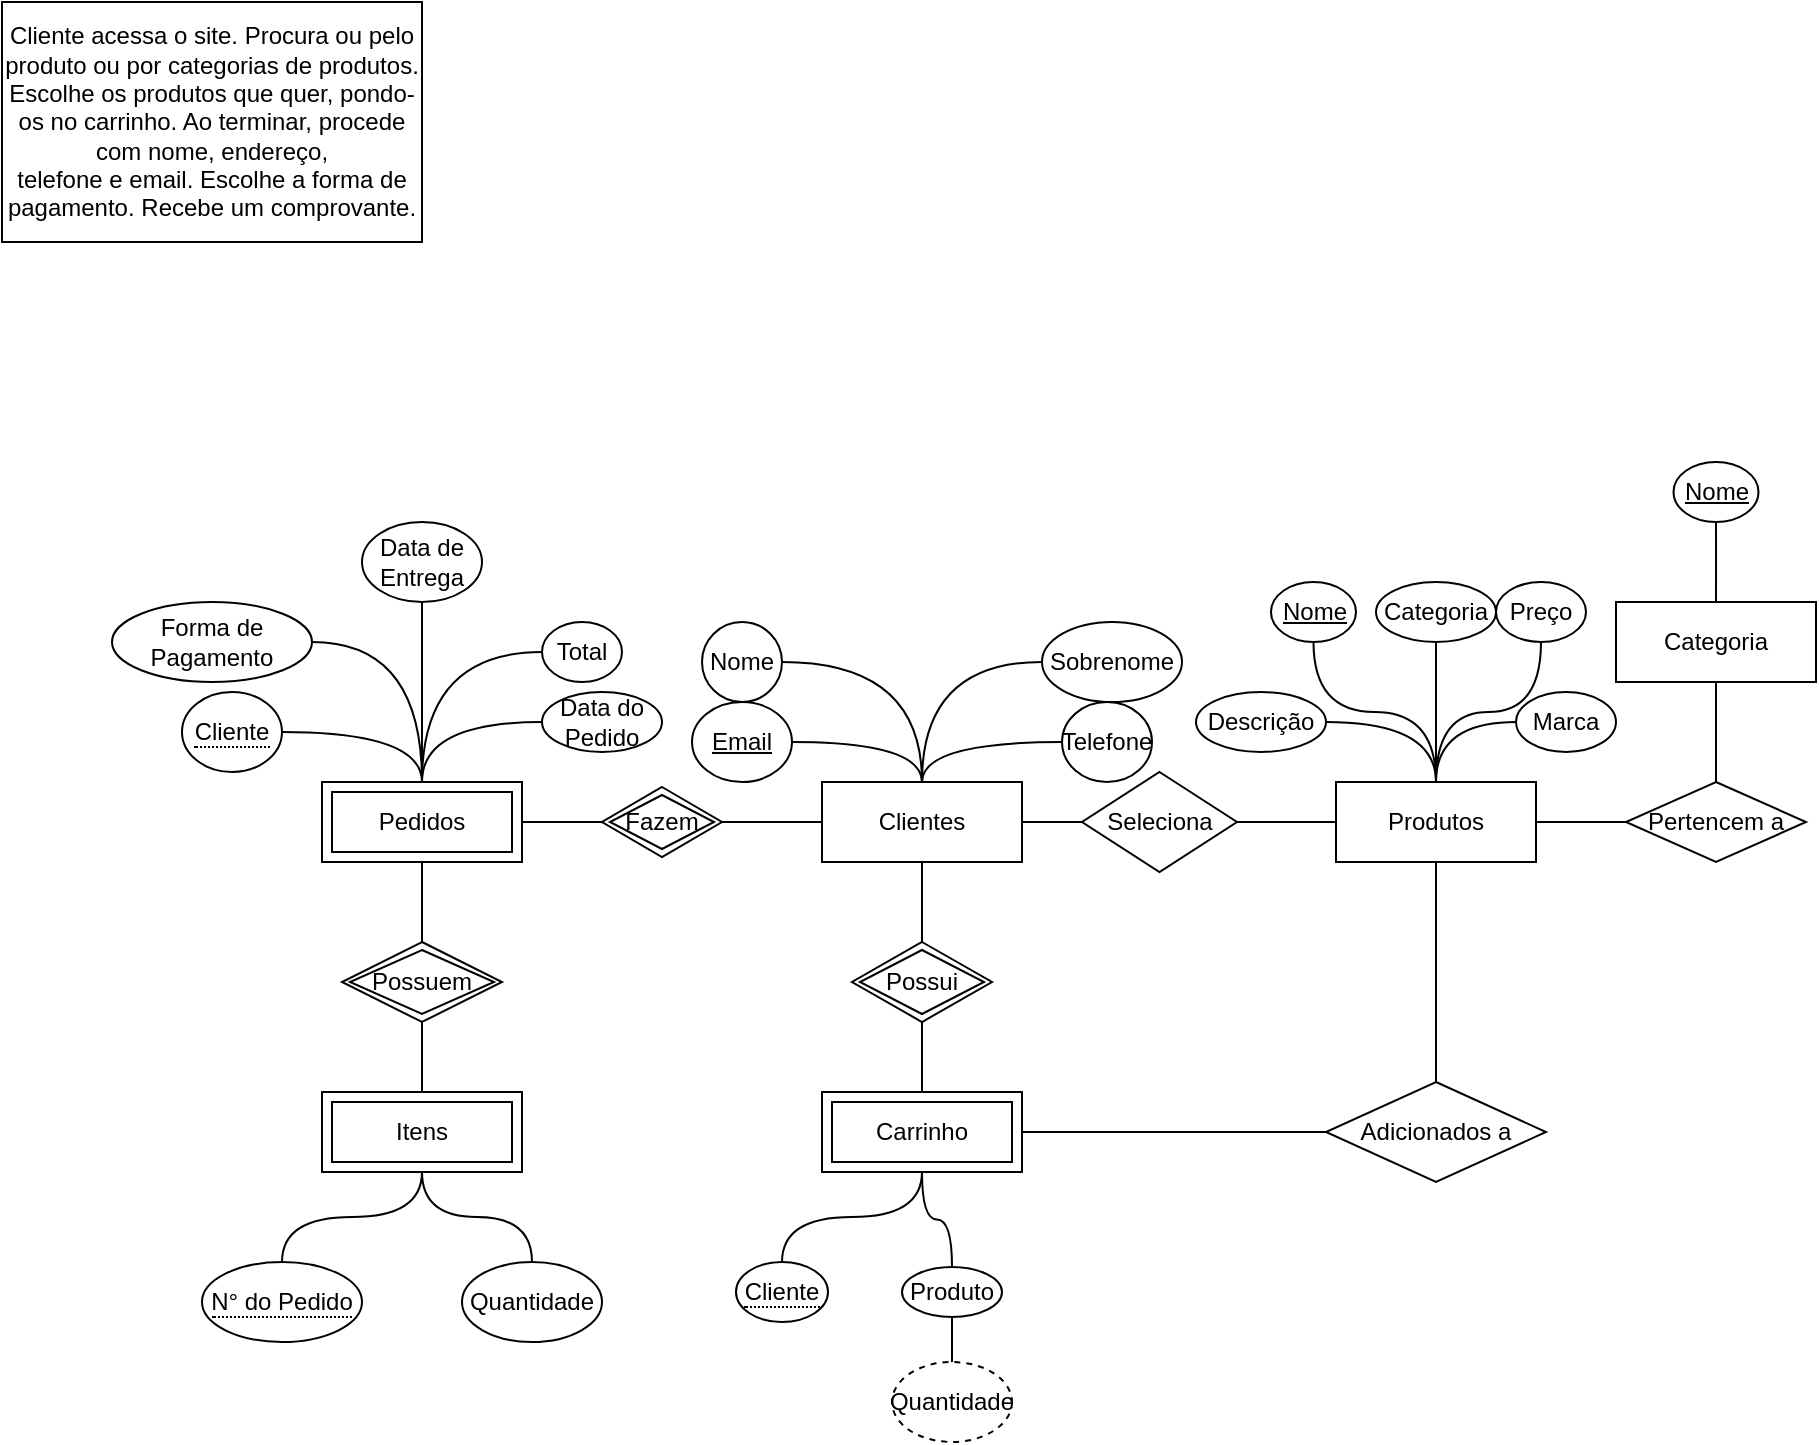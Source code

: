 <mxfile version="21.7.4" type="github" pages="2">
  <diagram name="Conceitual" id="jl7oYXIyc0JNOiI-bhLO">
    <mxGraphModel dx="2022" dy="1801" grid="1" gridSize="10" guides="1" tooltips="1" connect="1" arrows="1" fold="1" page="1" pageScale="1" pageWidth="827" pageHeight="1169" math="0" shadow="0">
      <root>
        <mxCell id="0" />
        <mxCell id="1" parent="0" />
        <mxCell id="uyqaKJJ1rg2idtQFTrgF-23" style="edgeStyle=orthogonalEdgeStyle;rounded=0;orthogonalLoop=1;jettySize=auto;html=1;entryX=0;entryY=0.5;entryDx=0;entryDy=0;curved=1;endArrow=none;endFill=0;exitX=0.5;exitY=0;exitDx=0;exitDy=0;" parent="1" source="uyqaKJJ1rg2idtQFTrgF-8" target="uyqaKJJ1rg2idtQFTrgF-15" edge="1">
          <mxGeometry relative="1" as="geometry" />
        </mxCell>
        <mxCell id="uyqaKJJ1rg2idtQFTrgF-24" style="edgeStyle=orthogonalEdgeStyle;rounded=0;orthogonalLoop=1;jettySize=auto;html=1;entryX=1;entryY=0.5;entryDx=0;entryDy=0;curved=1;endArrow=none;endFill=0;exitX=0.5;exitY=0;exitDx=0;exitDy=0;" parent="1" source="uyqaKJJ1rg2idtQFTrgF-8" target="uyqaKJJ1rg2idtQFTrgF-14" edge="1">
          <mxGeometry relative="1" as="geometry" />
        </mxCell>
        <mxCell id="uyqaKJJ1rg2idtQFTrgF-25" style="edgeStyle=orthogonalEdgeStyle;rounded=0;orthogonalLoop=1;jettySize=auto;html=1;entryX=0;entryY=0.5;entryDx=0;entryDy=0;curved=1;endArrow=none;endFill=0;exitX=0.5;exitY=0;exitDx=0;exitDy=0;" parent="1" source="uyqaKJJ1rg2idtQFTrgF-8" target="uyqaKJJ1rg2idtQFTrgF-19" edge="1">
          <mxGeometry relative="1" as="geometry" />
        </mxCell>
        <mxCell id="uyqaKJJ1rg2idtQFTrgF-28" style="edgeStyle=orthogonalEdgeStyle;rounded=0;orthogonalLoop=1;jettySize=auto;html=1;entryX=0;entryY=0.5;entryDx=0;entryDy=0;endArrow=none;endFill=0;" parent="1" source="uyqaKJJ1rg2idtQFTrgF-8" target="uyqaKJJ1rg2idtQFTrgF-27" edge="1">
          <mxGeometry relative="1" as="geometry" />
        </mxCell>
        <mxCell id="uyqaKJJ1rg2idtQFTrgF-8" value="Clientes" style="whiteSpace=wrap;html=1;align=center;" parent="1" vertex="1">
          <mxGeometry x="330" y="150" width="100" height="40" as="geometry" />
        </mxCell>
        <mxCell id="uyqaKJJ1rg2idtQFTrgF-31" value="" style="edgeStyle=orthogonalEdgeStyle;rounded=0;orthogonalLoop=1;jettySize=auto;html=1;endArrow=none;endFill=0;" parent="1" source="uyqaKJJ1rg2idtQFTrgF-10" target="uyqaKJJ1rg2idtQFTrgF-30" edge="1">
          <mxGeometry relative="1" as="geometry" />
        </mxCell>
        <mxCell id="9dvBcMSb_9KCApltbdnS-12" value="" style="edgeStyle=orthogonalEdgeStyle;rounded=0;orthogonalLoop=1;jettySize=auto;html=1;endArrow=none;endFill=0;" parent="1" source="uyqaKJJ1rg2idtQFTrgF-10" target="9dvBcMSb_9KCApltbdnS-11" edge="1">
          <mxGeometry relative="1" as="geometry" />
        </mxCell>
        <mxCell id="uyqaKJJ1rg2idtQFTrgF-10" value="Produtos" style="whiteSpace=wrap;html=1;align=center;" parent="1" vertex="1">
          <mxGeometry x="587" y="150" width="100" height="40" as="geometry" />
        </mxCell>
        <mxCell id="uyqaKJJ1rg2idtQFTrgF-14" value="Nome" style="ellipse;whiteSpace=wrap;html=1;align=center;" parent="1" vertex="1">
          <mxGeometry x="270" y="70" width="40" height="40" as="geometry" />
        </mxCell>
        <mxCell id="uyqaKJJ1rg2idtQFTrgF-15" value="Sobrenome" style="ellipse;whiteSpace=wrap;html=1;align=center;" parent="1" vertex="1">
          <mxGeometry x="440" y="70" width="70" height="40" as="geometry" />
        </mxCell>
        <mxCell id="uyqaKJJ1rg2idtQFTrgF-19" value="Telefone" style="ellipse;whiteSpace=wrap;html=1;align=center;" parent="1" vertex="1">
          <mxGeometry x="450" y="110" width="45" height="40" as="geometry" />
        </mxCell>
        <mxCell id="uyqaKJJ1rg2idtQFTrgF-29" style="edgeStyle=orthogonalEdgeStyle;rounded=0;orthogonalLoop=1;jettySize=auto;html=1;endArrow=none;endFill=0;" parent="1" source="uyqaKJJ1rg2idtQFTrgF-27" target="uyqaKJJ1rg2idtQFTrgF-10" edge="1">
          <mxGeometry relative="1" as="geometry" />
        </mxCell>
        <mxCell id="uyqaKJJ1rg2idtQFTrgF-27" value="Seleciona" style="shape=rhombus;perimeter=rhombusPerimeter;whiteSpace=wrap;html=1;align=center;" parent="1" vertex="1">
          <mxGeometry x="460" y="145" width="77.5" height="50" as="geometry" />
        </mxCell>
        <mxCell id="uyqaKJJ1rg2idtQFTrgF-32" value="" style="edgeStyle=orthogonalEdgeStyle;rounded=0;orthogonalLoop=1;jettySize=auto;html=1;endArrow=none;endFill=0;entryX=1;entryY=0.5;entryDx=0;entryDy=0;" parent="1" source="uyqaKJJ1rg2idtQFTrgF-30" target="uyqaKJJ1rg2idtQFTrgF-34" edge="1">
          <mxGeometry relative="1" as="geometry">
            <mxPoint x="430" y="325" as="targetPoint" />
          </mxGeometry>
        </mxCell>
        <mxCell id="uyqaKJJ1rg2idtQFTrgF-30" value="Adicionados a" style="shape=rhombus;perimeter=rhombusPerimeter;whiteSpace=wrap;html=1;align=center;" parent="1" vertex="1">
          <mxGeometry x="582" y="300" width="110" height="50" as="geometry" />
        </mxCell>
        <mxCell id="uyqaKJJ1rg2idtQFTrgF-35" value="" style="edgeStyle=orthogonalEdgeStyle;rounded=0;orthogonalLoop=1;jettySize=auto;html=1;endArrow=none;endFill=0;" parent="1" source="uyqaKJJ1rg2idtQFTrgF-33" target="uyqaKJJ1rg2idtQFTrgF-34" edge="1">
          <mxGeometry relative="1" as="geometry" />
        </mxCell>
        <mxCell id="uyqaKJJ1rg2idtQFTrgF-36" value="" style="edgeStyle=orthogonalEdgeStyle;rounded=0;orthogonalLoop=1;jettySize=auto;html=1;endArrow=none;endFill=0;" parent="1" source="uyqaKJJ1rg2idtQFTrgF-33" target="uyqaKJJ1rg2idtQFTrgF-8" edge="1">
          <mxGeometry relative="1" as="geometry" />
        </mxCell>
        <mxCell id="uyqaKJJ1rg2idtQFTrgF-33" value="Possui" style="shape=rhombus;double=1;perimeter=rhombusPerimeter;whiteSpace=wrap;html=1;align=center;" parent="1" vertex="1">
          <mxGeometry x="345" y="230" width="70" height="40" as="geometry" />
        </mxCell>
        <mxCell id="uyqaKJJ1rg2idtQFTrgF-34" value="Carrinho" style="shape=ext;margin=3;double=1;whiteSpace=wrap;html=1;align=center;" parent="1" vertex="1">
          <mxGeometry x="330" y="305" width="100" height="40" as="geometry" />
        </mxCell>
        <mxCell id="uyqaKJJ1rg2idtQFTrgF-37" value="Pedidos" style="shape=ext;margin=3;double=1;whiteSpace=wrap;html=1;align=center;" parent="1" vertex="1">
          <mxGeometry x="80" y="150" width="100" height="40" as="geometry" />
        </mxCell>
        <mxCell id="uyqaKJJ1rg2idtQFTrgF-38" value="&lt;div&gt;Cliente acessa o site. Procura ou pelo produto ou por categorias de produtos. Escolhe os produtos que quer, pondo-os no carrinho. Ao terminar, procede com nome, endereço,&lt;/div&gt;&lt;div&gt;telefone e email. Escolhe a forma de pagamento. Recebe um comprovante.&lt;/div&gt;" style="rounded=0;whiteSpace=wrap;html=1;" parent="1" vertex="1">
          <mxGeometry x="-80" y="-240" width="210" height="120" as="geometry" />
        </mxCell>
        <mxCell id="uyqaKJJ1rg2idtQFTrgF-40" style="edgeStyle=orthogonalEdgeStyle;rounded=0;orthogonalLoop=1;jettySize=auto;html=1;curved=1;endArrow=none;endFill=0;entryX=0.5;entryY=0;entryDx=0;entryDy=0;" parent="1" source="uyqaKJJ1rg2idtQFTrgF-39" target="uyqaKJJ1rg2idtQFTrgF-8" edge="1">
          <mxGeometry relative="1" as="geometry" />
        </mxCell>
        <mxCell id="uyqaKJJ1rg2idtQFTrgF-39" value="Email" style="ellipse;whiteSpace=wrap;html=1;align=center;fontStyle=4;" parent="1" vertex="1">
          <mxGeometry x="265" y="110" width="50" height="40" as="geometry" />
        </mxCell>
        <mxCell id="uyqaKJJ1rg2idtQFTrgF-44" value="" style="edgeStyle=orthogonalEdgeStyle;rounded=0;orthogonalLoop=1;jettySize=auto;html=1;endArrow=none;endFill=0;" parent="1" edge="1">
          <mxGeometry relative="1" as="geometry">
            <mxPoint x="760.0" y="145.0" as="sourcePoint" />
          </mxGeometry>
        </mxCell>
        <mxCell id="9dvBcMSb_9KCApltbdnS-2" value="" style="edgeStyle=orthogonalEdgeStyle;rounded=0;orthogonalLoop=1;jettySize=auto;html=1;endArrow=none;endFill=0;" parent="1" source="9dvBcMSb_9KCApltbdnS-1" target="uyqaKJJ1rg2idtQFTrgF-8" edge="1">
          <mxGeometry relative="1" as="geometry" />
        </mxCell>
        <mxCell id="9dvBcMSb_9KCApltbdnS-3" value="" style="edgeStyle=orthogonalEdgeStyle;rounded=0;orthogonalLoop=1;jettySize=auto;html=1;endArrow=none;endFill=0;" parent="1" source="9dvBcMSb_9KCApltbdnS-1" target="uyqaKJJ1rg2idtQFTrgF-37" edge="1">
          <mxGeometry relative="1" as="geometry" />
        </mxCell>
        <mxCell id="9dvBcMSb_9KCApltbdnS-1" value="Fazem" style="shape=rhombus;double=1;perimeter=rhombusPerimeter;whiteSpace=wrap;html=1;align=center;" parent="1" vertex="1">
          <mxGeometry x="220" y="152.5" width="60" height="35" as="geometry" />
        </mxCell>
        <mxCell id="9dvBcMSb_9KCApltbdnS-20" style="edgeStyle=orthogonalEdgeStyle;rounded=0;orthogonalLoop=1;jettySize=auto;html=1;entryX=0.5;entryY=0;entryDx=0;entryDy=0;curved=1;endArrow=none;endFill=0;" parent="1" source="9dvBcMSb_9KCApltbdnS-5" target="uyqaKJJ1rg2idtQFTrgF-10" edge="1">
          <mxGeometry relative="1" as="geometry" />
        </mxCell>
        <mxCell id="9dvBcMSb_9KCApltbdnS-5" value="Nome" style="ellipse;whiteSpace=wrap;html=1;align=center;fontStyle=4;" parent="1" vertex="1">
          <mxGeometry x="554.5" y="50" width="42.5" height="30" as="geometry" />
        </mxCell>
        <mxCell id="9dvBcMSb_9KCApltbdnS-17" value="" style="edgeStyle=orthogonalEdgeStyle;rounded=0;orthogonalLoop=1;jettySize=auto;html=1;curved=1;endArrow=none;endFill=0;" parent="1" source="9dvBcMSb_9KCApltbdnS-6" target="uyqaKJJ1rg2idtQFTrgF-10" edge="1">
          <mxGeometry relative="1" as="geometry" />
        </mxCell>
        <mxCell id="9dvBcMSb_9KCApltbdnS-6" value="Categoria" style="ellipse;whiteSpace=wrap;html=1;align=center;" parent="1" vertex="1">
          <mxGeometry x="607" y="50" width="60" height="30" as="geometry" />
        </mxCell>
        <mxCell id="9dvBcMSb_9KCApltbdnS-21" style="edgeStyle=orthogonalEdgeStyle;rounded=0;orthogonalLoop=1;jettySize=auto;html=1;entryX=0.5;entryY=0;entryDx=0;entryDy=0;curved=1;endArrow=none;endFill=0;" parent="1" source="9dvBcMSb_9KCApltbdnS-7" target="uyqaKJJ1rg2idtQFTrgF-10" edge="1">
          <mxGeometry relative="1" as="geometry" />
        </mxCell>
        <mxCell id="9dvBcMSb_9KCApltbdnS-7" value="Preço" style="ellipse;whiteSpace=wrap;html=1;align=center;" parent="1" vertex="1">
          <mxGeometry x="667" y="50" width="45" height="30" as="geometry" />
        </mxCell>
        <mxCell id="9dvBcMSb_9KCApltbdnS-23" style="edgeStyle=orthogonalEdgeStyle;rounded=0;orthogonalLoop=1;jettySize=auto;html=1;entryX=0.5;entryY=0;entryDx=0;entryDy=0;curved=1;endArrow=none;endFill=0;" parent="1" source="9dvBcMSb_9KCApltbdnS-8" target="uyqaKJJ1rg2idtQFTrgF-10" edge="1">
          <mxGeometry relative="1" as="geometry" />
        </mxCell>
        <mxCell id="9dvBcMSb_9KCApltbdnS-8" value="Descrição" style="ellipse;whiteSpace=wrap;html=1;align=center;" parent="1" vertex="1">
          <mxGeometry x="517" y="105" width="65" height="30" as="geometry" />
        </mxCell>
        <mxCell id="9dvBcMSb_9KCApltbdnS-22" style="edgeStyle=orthogonalEdgeStyle;rounded=0;orthogonalLoop=1;jettySize=auto;html=1;entryX=0.5;entryY=0;entryDx=0;entryDy=0;curved=1;endArrow=none;endFill=0;exitX=0;exitY=0.5;exitDx=0;exitDy=0;" parent="1" source="9dvBcMSb_9KCApltbdnS-9" target="uyqaKJJ1rg2idtQFTrgF-10" edge="1">
          <mxGeometry relative="1" as="geometry" />
        </mxCell>
        <mxCell id="9dvBcMSb_9KCApltbdnS-9" value="Marca" style="ellipse;whiteSpace=wrap;html=1;align=center;" parent="1" vertex="1">
          <mxGeometry x="677" y="105" width="50" height="30" as="geometry" />
        </mxCell>
        <mxCell id="9dvBcMSb_9KCApltbdnS-13" value="" style="edgeStyle=orthogonalEdgeStyle;rounded=0;orthogonalLoop=1;jettySize=auto;html=1;endArrow=none;endFill=0;" parent="1" source="9dvBcMSb_9KCApltbdnS-10" target="9dvBcMSb_9KCApltbdnS-11" edge="1">
          <mxGeometry relative="1" as="geometry" />
        </mxCell>
        <mxCell id="9dvBcMSb_9KCApltbdnS-10" value="Categoria" style="whiteSpace=wrap;html=1;align=center;" parent="1" vertex="1">
          <mxGeometry x="727" y="60" width="100" height="40" as="geometry" />
        </mxCell>
        <mxCell id="9dvBcMSb_9KCApltbdnS-11" value="Pertencem a" style="shape=rhombus;perimeter=rhombusPerimeter;whiteSpace=wrap;html=1;align=center;" parent="1" vertex="1">
          <mxGeometry x="732" y="150" width="90" height="40" as="geometry" />
        </mxCell>
        <mxCell id="9dvBcMSb_9KCApltbdnS-15" value="" style="edgeStyle=orthogonalEdgeStyle;rounded=0;orthogonalLoop=1;jettySize=auto;html=1;curved=1;endArrow=none;endFill=0;" parent="1" source="9dvBcMSb_9KCApltbdnS-14" target="9dvBcMSb_9KCApltbdnS-10" edge="1">
          <mxGeometry relative="1" as="geometry" />
        </mxCell>
        <mxCell id="9dvBcMSb_9KCApltbdnS-14" value="Nome" style="ellipse;whiteSpace=wrap;html=1;align=center;fontStyle=4;" parent="1" vertex="1">
          <mxGeometry x="755.75" y="-10" width="42.5" height="30" as="geometry" />
        </mxCell>
        <mxCell id="9dvBcMSb_9KCApltbdnS-28" value="" style="edgeStyle=orthogonalEdgeStyle;rounded=0;orthogonalLoop=1;jettySize=auto;html=1;endArrow=none;endFill=0;" parent="1" source="9dvBcMSb_9KCApltbdnS-24" target="9dvBcMSb_9KCApltbdnS-25" edge="1">
          <mxGeometry relative="1" as="geometry" />
        </mxCell>
        <mxCell id="9dvBcMSb_9KCApltbdnS-30" style="edgeStyle=orthogonalEdgeStyle;rounded=0;orthogonalLoop=1;jettySize=auto;html=1;entryX=0.5;entryY=1;entryDx=0;entryDy=0;endArrow=none;endFill=0;" parent="1" source="9dvBcMSb_9KCApltbdnS-24" target="uyqaKJJ1rg2idtQFTrgF-37" edge="1">
          <mxGeometry relative="1" as="geometry" />
        </mxCell>
        <mxCell id="9dvBcMSb_9KCApltbdnS-24" value="Possuem" style="shape=rhombus;double=1;perimeter=rhombusPerimeter;whiteSpace=wrap;html=1;align=center;" parent="1" vertex="1">
          <mxGeometry x="90" y="230" width="80" height="40" as="geometry" />
        </mxCell>
        <mxCell id="9dvBcMSb_9KCApltbdnS-25" value="Itens" style="shape=ext;margin=3;double=1;whiteSpace=wrap;html=1;align=center;" parent="1" vertex="1">
          <mxGeometry x="80" y="305" width="100" height="40" as="geometry" />
        </mxCell>
        <mxCell id="9dvBcMSb_9KCApltbdnS-27" value="" style="edgeStyle=orthogonalEdgeStyle;rounded=0;orthogonalLoop=1;jettySize=auto;html=1;curved=1;endArrow=none;endFill=0;" parent="1" source="9dvBcMSb_9KCApltbdnS-26" target="9dvBcMSb_9KCApltbdnS-25" edge="1">
          <mxGeometry relative="1" as="geometry" />
        </mxCell>
        <mxCell id="9dvBcMSb_9KCApltbdnS-26" value="&lt;span style=&quot;border-bottom: 1px dotted&quot;&gt;N° do Pedido&lt;/span&gt;" style="ellipse;whiteSpace=wrap;html=1;align=center;" parent="1" vertex="1">
          <mxGeometry x="20" y="390" width="80" height="40" as="geometry" />
        </mxCell>
        <mxCell id="9dvBcMSb_9KCApltbdnS-32" style="edgeStyle=orthogonalEdgeStyle;rounded=0;orthogonalLoop=1;jettySize=auto;html=1;entryX=0.5;entryY=0;entryDx=0;entryDy=0;endArrow=none;endFill=0;curved=1;" parent="1" source="9dvBcMSb_9KCApltbdnS-31" target="uyqaKJJ1rg2idtQFTrgF-37" edge="1">
          <mxGeometry relative="1" as="geometry" />
        </mxCell>
        <mxCell id="9dvBcMSb_9KCApltbdnS-31" value="&lt;span style=&quot;border-bottom: 1px dotted&quot;&gt;Cliente&lt;/span&gt;" style="ellipse;whiteSpace=wrap;html=1;align=center;" parent="1" vertex="1">
          <mxGeometry x="10" y="105" width="50" height="40" as="geometry" />
        </mxCell>
        <mxCell id="9dvBcMSb_9KCApltbdnS-35" value="" style="edgeStyle=orthogonalEdgeStyle;rounded=0;orthogonalLoop=1;jettySize=auto;html=1;endArrow=none;endFill=0;curved=1;" parent="1" source="9dvBcMSb_9KCApltbdnS-33" target="uyqaKJJ1rg2idtQFTrgF-37" edge="1">
          <mxGeometry relative="1" as="geometry" />
        </mxCell>
        <mxCell id="9dvBcMSb_9KCApltbdnS-33" value="Total" style="ellipse;whiteSpace=wrap;html=1;align=center;" parent="1" vertex="1">
          <mxGeometry x="190" y="70" width="40" height="30" as="geometry" />
        </mxCell>
        <mxCell id="9dvBcMSb_9KCApltbdnS-36" value="" style="edgeStyle=orthogonalEdgeStyle;rounded=0;orthogonalLoop=1;jettySize=auto;html=1;endArrow=none;endFill=0;curved=1;" parent="1" source="9dvBcMSb_9KCApltbdnS-34" target="uyqaKJJ1rg2idtQFTrgF-37" edge="1">
          <mxGeometry relative="1" as="geometry" />
        </mxCell>
        <mxCell id="9dvBcMSb_9KCApltbdnS-34" value="Data do Pedido" style="ellipse;whiteSpace=wrap;html=1;align=center;" parent="1" vertex="1">
          <mxGeometry x="190" y="105" width="60" height="30" as="geometry" />
        </mxCell>
        <mxCell id="9dvBcMSb_9KCApltbdnS-38" value="" style="edgeStyle=orthogonalEdgeStyle;rounded=0;orthogonalLoop=1;jettySize=auto;html=1;curved=1;endArrow=none;endFill=0;" parent="1" source="9dvBcMSb_9KCApltbdnS-37" target="9dvBcMSb_9KCApltbdnS-25" edge="1">
          <mxGeometry relative="1" as="geometry" />
        </mxCell>
        <mxCell id="9dvBcMSb_9KCApltbdnS-37" value="Quantidade" style="ellipse;whiteSpace=wrap;html=1;align=center;" parent="1" vertex="1">
          <mxGeometry x="150" y="390" width="70" height="40" as="geometry" />
        </mxCell>
        <mxCell id="9dvBcMSb_9KCApltbdnS-40" value="" style="edgeStyle=orthogonalEdgeStyle;rounded=0;orthogonalLoop=1;jettySize=auto;html=1;endArrow=none;endFill=0;curved=1;" parent="1" source="9dvBcMSb_9KCApltbdnS-39" target="uyqaKJJ1rg2idtQFTrgF-34" edge="1">
          <mxGeometry relative="1" as="geometry" />
        </mxCell>
        <mxCell id="9dvBcMSb_9KCApltbdnS-39" value="&lt;span style=&quot;border-bottom: 1px dotted&quot;&gt;Cliente&lt;/span&gt;" style="ellipse;whiteSpace=wrap;html=1;align=center;" parent="1" vertex="1">
          <mxGeometry x="287" y="390" width="46" height="30" as="geometry" />
        </mxCell>
        <mxCell id="9dvBcMSb_9KCApltbdnS-42" value="" style="edgeStyle=orthogonalEdgeStyle;rounded=0;orthogonalLoop=1;jettySize=auto;html=1;endArrow=none;endFill=0;curved=1;" parent="1" source="9dvBcMSb_9KCApltbdnS-41" target="uyqaKJJ1rg2idtQFTrgF-34" edge="1">
          <mxGeometry relative="1" as="geometry" />
        </mxCell>
        <mxCell id="9dvBcMSb_9KCApltbdnS-41" value="Produto" style="ellipse;whiteSpace=wrap;html=1;align=center;" parent="1" vertex="1">
          <mxGeometry x="370" y="392.5" width="50" height="25" as="geometry" />
        </mxCell>
        <mxCell id="9dvBcMSb_9KCApltbdnS-44" value="" style="edgeStyle=orthogonalEdgeStyle;rounded=0;orthogonalLoop=1;jettySize=auto;html=1;curved=1;endArrow=none;endFill=0;" parent="1" source="9dvBcMSb_9KCApltbdnS-43" target="9dvBcMSb_9KCApltbdnS-41" edge="1">
          <mxGeometry relative="1" as="geometry" />
        </mxCell>
        <mxCell id="9dvBcMSb_9KCApltbdnS-43" value="Quantidade" style="ellipse;whiteSpace=wrap;html=1;align=center;dashed=1;" parent="1" vertex="1">
          <mxGeometry x="365" y="440" width="60" height="40" as="geometry" />
        </mxCell>
        <mxCell id="RVy-S_8QGIq7iy-mXrBF-2" value="" style="edgeStyle=orthogonalEdgeStyle;rounded=0;orthogonalLoop=1;jettySize=auto;html=1;entryX=0.5;entryY=0;entryDx=0;entryDy=0;endArrow=none;endFill=0;curved=1;" edge="1" parent="1" source="RVy-S_8QGIq7iy-mXrBF-1" target="uyqaKJJ1rg2idtQFTrgF-37">
          <mxGeometry relative="1" as="geometry">
            <mxPoint x="100" y="100" as="targetPoint" />
          </mxGeometry>
        </mxCell>
        <mxCell id="RVy-S_8QGIq7iy-mXrBF-1" value="Forma de Pagamento" style="ellipse;whiteSpace=wrap;html=1;align=center;" vertex="1" parent="1">
          <mxGeometry x="-25" y="60" width="100" height="40" as="geometry" />
        </mxCell>
        <mxCell id="RVy-S_8QGIq7iy-mXrBF-4" value="" style="edgeStyle=orthogonalEdgeStyle;rounded=0;orthogonalLoop=1;jettySize=auto;html=1;curved=1;endArrow=none;endFill=0;" edge="1" parent="1" source="RVy-S_8QGIq7iy-mXrBF-3" target="uyqaKJJ1rg2idtQFTrgF-37">
          <mxGeometry relative="1" as="geometry" />
        </mxCell>
        <mxCell id="RVy-S_8QGIq7iy-mXrBF-3" value="Data de Entrega" style="ellipse;whiteSpace=wrap;html=1;align=center;" vertex="1" parent="1">
          <mxGeometry x="100" y="20" width="60" height="40" as="geometry" />
        </mxCell>
      </root>
    </mxGraphModel>
  </diagram>
  <diagram id="cAKHkUplfvh0r0frqjzl" name="Lógico">
    <mxGraphModel dx="1434" dy="758" grid="1" gridSize="10" guides="1" tooltips="1" connect="1" arrows="1" fold="1" page="1" pageScale="1" pageWidth="827" pageHeight="1169" math="0" shadow="0">
      <root>
        <mxCell id="0" />
        <mxCell id="1" parent="0" />
        <mxCell id="1AWEpuJoi-qA6jtk6LFl-1" value="Clientes" style="shape=table;startSize=30;container=1;collapsible=1;childLayout=tableLayout;fixedRows=1;rowLines=0;fontStyle=1;align=center;resizeLast=1;html=1;" vertex="1" parent="1">
          <mxGeometry x="120" y="140" width="180" height="210" as="geometry" />
        </mxCell>
        <mxCell id="1AWEpuJoi-qA6jtk6LFl-2" value="" style="shape=tableRow;horizontal=0;startSize=0;swimlaneHead=0;swimlaneBody=0;fillColor=none;collapsible=0;dropTarget=0;points=[[0,0.5],[1,0.5]];portConstraint=eastwest;top=0;left=0;right=0;bottom=1;" vertex="1" parent="1AWEpuJoi-qA6jtk6LFl-1">
          <mxGeometry y="30" width="180" height="30" as="geometry" />
        </mxCell>
        <mxCell id="1AWEpuJoi-qA6jtk6LFl-3" value="PK" style="shape=partialRectangle;connectable=0;fillColor=none;top=0;left=0;bottom=0;right=0;fontStyle=1;overflow=hidden;whiteSpace=wrap;html=1;" vertex="1" parent="1AWEpuJoi-qA6jtk6LFl-2">
          <mxGeometry width="30" height="30" as="geometry">
            <mxRectangle width="30" height="30" as="alternateBounds" />
          </mxGeometry>
        </mxCell>
        <mxCell id="1AWEpuJoi-qA6jtk6LFl-4" value="Email (str)" style="shape=partialRectangle;connectable=0;fillColor=none;top=0;left=0;bottom=0;right=0;align=left;spacingLeft=6;fontStyle=5;overflow=hidden;whiteSpace=wrap;html=1;" vertex="1" parent="1AWEpuJoi-qA6jtk6LFl-2">
          <mxGeometry x="30" width="150" height="30" as="geometry">
            <mxRectangle width="150" height="30" as="alternateBounds" />
          </mxGeometry>
        </mxCell>
        <mxCell id="1AWEpuJoi-qA6jtk6LFl-5" value="" style="shape=tableRow;horizontal=0;startSize=0;swimlaneHead=0;swimlaneBody=0;fillColor=none;collapsible=0;dropTarget=0;points=[[0,0.5],[1,0.5]];portConstraint=eastwest;top=0;left=0;right=0;bottom=0;" vertex="1" parent="1AWEpuJoi-qA6jtk6LFl-1">
          <mxGeometry y="60" width="180" height="30" as="geometry" />
        </mxCell>
        <mxCell id="1AWEpuJoi-qA6jtk6LFl-6" value="" style="shape=partialRectangle;connectable=0;fillColor=none;top=0;left=0;bottom=0;right=0;editable=1;overflow=hidden;whiteSpace=wrap;html=1;" vertex="1" parent="1AWEpuJoi-qA6jtk6LFl-5">
          <mxGeometry width="30" height="30" as="geometry">
            <mxRectangle width="30" height="30" as="alternateBounds" />
          </mxGeometry>
        </mxCell>
        <mxCell id="1AWEpuJoi-qA6jtk6LFl-7" value="Nome (str)" style="shape=partialRectangle;connectable=0;fillColor=none;top=0;left=0;bottom=0;right=0;align=left;spacingLeft=6;overflow=hidden;whiteSpace=wrap;html=1;" vertex="1" parent="1AWEpuJoi-qA6jtk6LFl-5">
          <mxGeometry x="30" width="150" height="30" as="geometry">
            <mxRectangle width="150" height="30" as="alternateBounds" />
          </mxGeometry>
        </mxCell>
        <mxCell id="1AWEpuJoi-qA6jtk6LFl-8" value="" style="shape=tableRow;horizontal=0;startSize=0;swimlaneHead=0;swimlaneBody=0;fillColor=none;collapsible=0;dropTarget=0;points=[[0,0.5],[1,0.5]];portConstraint=eastwest;top=0;left=0;right=0;bottom=0;" vertex="1" parent="1AWEpuJoi-qA6jtk6LFl-1">
          <mxGeometry y="90" width="180" height="30" as="geometry" />
        </mxCell>
        <mxCell id="1AWEpuJoi-qA6jtk6LFl-9" value="" style="shape=partialRectangle;connectable=0;fillColor=none;top=0;left=0;bottom=0;right=0;editable=1;overflow=hidden;whiteSpace=wrap;html=1;" vertex="1" parent="1AWEpuJoi-qA6jtk6LFl-8">
          <mxGeometry width="30" height="30" as="geometry">
            <mxRectangle width="30" height="30" as="alternateBounds" />
          </mxGeometry>
        </mxCell>
        <mxCell id="1AWEpuJoi-qA6jtk6LFl-10" value="Sobrenome (str)" style="shape=partialRectangle;connectable=0;fillColor=none;top=0;left=0;bottom=0;right=0;align=left;spacingLeft=6;overflow=hidden;whiteSpace=wrap;html=1;" vertex="1" parent="1AWEpuJoi-qA6jtk6LFl-8">
          <mxGeometry x="30" width="150" height="30" as="geometry">
            <mxRectangle width="150" height="30" as="alternateBounds" />
          </mxGeometry>
        </mxCell>
        <mxCell id="1AWEpuJoi-qA6jtk6LFl-11" value="" style="shape=tableRow;horizontal=0;startSize=0;swimlaneHead=0;swimlaneBody=0;fillColor=none;collapsible=0;dropTarget=0;points=[[0,0.5],[1,0.5]];portConstraint=eastwest;top=0;left=0;right=0;bottom=0;" vertex="1" parent="1AWEpuJoi-qA6jtk6LFl-1">
          <mxGeometry y="120" width="180" height="30" as="geometry" />
        </mxCell>
        <mxCell id="1AWEpuJoi-qA6jtk6LFl-12" value="" style="shape=partialRectangle;connectable=0;fillColor=none;top=0;left=0;bottom=0;right=0;editable=1;overflow=hidden;whiteSpace=wrap;html=1;" vertex="1" parent="1AWEpuJoi-qA6jtk6LFl-11">
          <mxGeometry width="30" height="30" as="geometry">
            <mxRectangle width="30" height="30" as="alternateBounds" />
          </mxGeometry>
        </mxCell>
        <mxCell id="1AWEpuJoi-qA6jtk6LFl-13" value="Endereço (str)" style="shape=partialRectangle;connectable=0;fillColor=none;top=0;left=0;bottom=0;right=0;align=left;spacingLeft=6;overflow=hidden;whiteSpace=wrap;html=1;" vertex="1" parent="1AWEpuJoi-qA6jtk6LFl-11">
          <mxGeometry x="30" width="150" height="30" as="geometry">
            <mxRectangle width="150" height="30" as="alternateBounds" />
          </mxGeometry>
        </mxCell>
        <mxCell id="abe96grofFEPtAs2P0Yh-2" value="" style="shape=tableRow;horizontal=0;startSize=0;swimlaneHead=0;swimlaneBody=0;fillColor=none;collapsible=0;dropTarget=0;points=[[0,0.5],[1,0.5]];portConstraint=eastwest;top=0;left=0;right=0;bottom=0;" vertex="1" parent="1AWEpuJoi-qA6jtk6LFl-1">
          <mxGeometry y="150" width="180" height="30" as="geometry" />
        </mxCell>
        <mxCell id="abe96grofFEPtAs2P0Yh-3" value="" style="shape=partialRectangle;connectable=0;fillColor=none;top=0;left=0;bottom=0;right=0;editable=1;overflow=hidden;" vertex="1" parent="abe96grofFEPtAs2P0Yh-2">
          <mxGeometry width="30" height="30" as="geometry">
            <mxRectangle width="30" height="30" as="alternateBounds" />
          </mxGeometry>
        </mxCell>
        <mxCell id="abe96grofFEPtAs2P0Yh-4" value="Telefone (int)" style="shape=partialRectangle;connectable=0;fillColor=none;top=0;left=0;bottom=0;right=0;align=left;spacingLeft=6;overflow=hidden;" vertex="1" parent="abe96grofFEPtAs2P0Yh-2">
          <mxGeometry x="30" width="150" height="30" as="geometry">
            <mxRectangle width="150" height="30" as="alternateBounds" />
          </mxGeometry>
        </mxCell>
        <mxCell id="A6nclDlbu2kQAG5_VNFd-2" value="" style="shape=tableRow;horizontal=0;startSize=0;swimlaneHead=0;swimlaneBody=0;fillColor=none;collapsible=0;dropTarget=0;points=[[0,0.5],[1,0.5]];portConstraint=eastwest;top=0;left=0;right=0;bottom=0;" vertex="1" parent="1AWEpuJoi-qA6jtk6LFl-1">
          <mxGeometry y="180" width="180" height="30" as="geometry" />
        </mxCell>
        <mxCell id="A6nclDlbu2kQAG5_VNFd-3" value="FK" style="shape=partialRectangle;connectable=0;fillColor=none;top=0;left=0;bottom=0;right=0;fontStyle=0;overflow=hidden;whiteSpace=wrap;html=1;" vertex="1" parent="A6nclDlbu2kQAG5_VNFd-2">
          <mxGeometry width="30" height="30" as="geometry">
            <mxRectangle width="30" height="30" as="alternateBounds" />
          </mxGeometry>
        </mxCell>
        <mxCell id="A6nclDlbu2kQAG5_VNFd-4" value="EnderecoID (int)" style="shape=partialRectangle;connectable=0;fillColor=none;top=0;left=0;bottom=0;right=0;align=left;spacingLeft=6;fontStyle=0;overflow=hidden;whiteSpace=wrap;html=1;" vertex="1" parent="A6nclDlbu2kQAG5_VNFd-2">
          <mxGeometry x="30" width="150" height="30" as="geometry">
            <mxRectangle width="150" height="30" as="alternateBounds" />
          </mxGeometry>
        </mxCell>
        <mxCell id="D9C8D9bFYhapDSy--lXO-1" value="" style="edgeStyle=entityRelationEdgeStyle;fontSize=12;html=1;endArrow=ERmandOne;startArrow=ERmandOne;rounded=0;exitX=1;exitY=0.5;exitDx=0;exitDy=0;entryX=0;entryY=0.5;entryDx=0;entryDy=0;" edge="1" parent="1" source="1AWEpuJoi-qA6jtk6LFl-8" target="D9C8D9bFYhapDSy--lXO-12">
          <mxGeometry width="100" height="100" relative="1" as="geometry">
            <mxPoint x="360" y="340" as="sourcePoint" />
            <mxPoint x="460" y="240" as="targetPoint" />
          </mxGeometry>
        </mxCell>
        <mxCell id="D9C8D9bFYhapDSy--lXO-2" value="Endereço" style="shape=table;startSize=30;container=1;collapsible=1;childLayout=tableLayout;fixedRows=1;rowLines=0;fontStyle=1;align=center;resizeLast=1;html=1;whiteSpace=wrap;" vertex="1" parent="1">
          <mxGeometry x="400" y="140" width="180" height="180" as="geometry" />
        </mxCell>
        <mxCell id="D9C8D9bFYhapDSy--lXO-6" value="" style="shape=tableRow;horizontal=0;startSize=0;swimlaneHead=0;swimlaneBody=0;fillColor=none;collapsible=0;dropTarget=0;points=[[0,0.5],[1,0.5]];portConstraint=eastwest;top=0;left=0;right=0;bottom=1;html=1;" vertex="1" parent="D9C8D9bFYhapDSy--lXO-2">
          <mxGeometry y="30" width="180" height="30" as="geometry" />
        </mxCell>
        <mxCell id="D9C8D9bFYhapDSy--lXO-7" value="PK,FK2" style="shape=partialRectangle;connectable=0;fillColor=none;top=0;left=0;bottom=0;right=0;fontStyle=1;overflow=hidden;html=1;whiteSpace=wrap;" vertex="1" parent="D9C8D9bFYhapDSy--lXO-6">
          <mxGeometry width="60" height="30" as="geometry">
            <mxRectangle width="60" height="30" as="alternateBounds" />
          </mxGeometry>
        </mxCell>
        <mxCell id="D9C8D9bFYhapDSy--lXO-8" value="Email (str)" style="shape=partialRectangle;connectable=0;fillColor=none;top=0;left=0;bottom=0;right=0;align=left;spacingLeft=6;fontStyle=5;overflow=hidden;html=1;whiteSpace=wrap;" vertex="1" parent="D9C8D9bFYhapDSy--lXO-6">
          <mxGeometry x="60" width="120" height="30" as="geometry">
            <mxRectangle width="120" height="30" as="alternateBounds" />
          </mxGeometry>
        </mxCell>
        <mxCell id="D9C8D9bFYhapDSy--lXO-9" value="" style="shape=tableRow;horizontal=0;startSize=0;swimlaneHead=0;swimlaneBody=0;fillColor=none;collapsible=0;dropTarget=0;points=[[0,0.5],[1,0.5]];portConstraint=eastwest;top=0;left=0;right=0;bottom=0;html=1;" vertex="1" parent="D9C8D9bFYhapDSy--lXO-2">
          <mxGeometry y="60" width="180" height="30" as="geometry" />
        </mxCell>
        <mxCell id="D9C8D9bFYhapDSy--lXO-10" value="" style="shape=partialRectangle;connectable=0;fillColor=none;top=0;left=0;bottom=0;right=0;editable=1;overflow=hidden;html=1;whiteSpace=wrap;" vertex="1" parent="D9C8D9bFYhapDSy--lXO-9">
          <mxGeometry width="60" height="30" as="geometry">
            <mxRectangle width="60" height="30" as="alternateBounds" />
          </mxGeometry>
        </mxCell>
        <mxCell id="D9C8D9bFYhapDSy--lXO-11" value="Endereço (str)" style="shape=partialRectangle;connectable=0;fillColor=none;top=0;left=0;bottom=0;right=0;align=left;spacingLeft=6;overflow=hidden;html=1;whiteSpace=wrap;" vertex="1" parent="D9C8D9bFYhapDSy--lXO-9">
          <mxGeometry x="60" width="120" height="30" as="geometry">
            <mxRectangle width="120" height="30" as="alternateBounds" />
          </mxGeometry>
        </mxCell>
        <mxCell id="D9C8D9bFYhapDSy--lXO-12" value="" style="shape=tableRow;horizontal=0;startSize=0;swimlaneHead=0;swimlaneBody=0;fillColor=none;collapsible=0;dropTarget=0;points=[[0,0.5],[1,0.5]];portConstraint=eastwest;top=0;left=0;right=0;bottom=0;html=1;" vertex="1" parent="D9C8D9bFYhapDSy--lXO-2">
          <mxGeometry y="90" width="180" height="30" as="geometry" />
        </mxCell>
        <mxCell id="D9C8D9bFYhapDSy--lXO-13" value="" style="shape=partialRectangle;connectable=0;fillColor=none;top=0;left=0;bottom=0;right=0;editable=1;overflow=hidden;html=1;whiteSpace=wrap;" vertex="1" parent="D9C8D9bFYhapDSy--lXO-12">
          <mxGeometry width="60" height="30" as="geometry">
            <mxRectangle width="60" height="30" as="alternateBounds" />
          </mxGeometry>
        </mxCell>
        <mxCell id="D9C8D9bFYhapDSy--lXO-14" value="CEP (int)" style="shape=partialRectangle;connectable=0;fillColor=none;top=0;left=0;bottom=0;right=0;align=left;spacingLeft=6;overflow=hidden;html=1;whiteSpace=wrap;" vertex="1" parent="D9C8D9bFYhapDSy--lXO-12">
          <mxGeometry x="60" width="120" height="30" as="geometry">
            <mxRectangle width="120" height="30" as="alternateBounds" />
          </mxGeometry>
        </mxCell>
        <mxCell id="D9C8D9bFYhapDSy--lXO-16" value="" style="shape=tableRow;horizontal=0;startSize=0;swimlaneHead=0;swimlaneBody=0;fillColor=none;collapsible=0;dropTarget=0;points=[[0,0.5],[1,0.5]];portConstraint=eastwest;top=0;left=0;right=0;bottom=0;" vertex="1" parent="D9C8D9bFYhapDSy--lXO-2">
          <mxGeometry y="120" width="180" height="30" as="geometry" />
        </mxCell>
        <mxCell id="D9C8D9bFYhapDSy--lXO-17" value="" style="shape=partialRectangle;connectable=0;fillColor=none;top=0;left=0;bottom=0;right=0;editable=1;overflow=hidden;" vertex="1" parent="D9C8D9bFYhapDSy--lXO-16">
          <mxGeometry width="60" height="30" as="geometry">
            <mxRectangle width="60" height="30" as="alternateBounds" />
          </mxGeometry>
        </mxCell>
        <mxCell id="D9C8D9bFYhapDSy--lXO-18" value="Cidade (str)" style="shape=partialRectangle;connectable=0;fillColor=none;top=0;left=0;bottom=0;right=0;align=left;spacingLeft=6;overflow=hidden;" vertex="1" parent="D9C8D9bFYhapDSy--lXO-16">
          <mxGeometry x="60" width="120" height="30" as="geometry">
            <mxRectangle width="120" height="30" as="alternateBounds" />
          </mxGeometry>
        </mxCell>
        <mxCell id="D9C8D9bFYhapDSy--lXO-20" value="" style="shape=tableRow;horizontal=0;startSize=0;swimlaneHead=0;swimlaneBody=0;fillColor=none;collapsible=0;dropTarget=0;points=[[0,0.5],[1,0.5]];portConstraint=eastwest;top=0;left=0;right=0;bottom=0;" vertex="1" parent="D9C8D9bFYhapDSy--lXO-2">
          <mxGeometry y="150" width="180" height="30" as="geometry" />
        </mxCell>
        <mxCell id="D9C8D9bFYhapDSy--lXO-21" value="" style="shape=partialRectangle;connectable=0;fillColor=none;top=0;left=0;bottom=0;right=0;editable=1;overflow=hidden;" vertex="1" parent="D9C8D9bFYhapDSy--lXO-20">
          <mxGeometry width="60" height="30" as="geometry">
            <mxRectangle width="60" height="30" as="alternateBounds" />
          </mxGeometry>
        </mxCell>
        <mxCell id="D9C8D9bFYhapDSy--lXO-22" value="Estado (str)" style="shape=partialRectangle;connectable=0;fillColor=none;top=0;left=0;bottom=0;right=0;align=left;spacingLeft=6;overflow=hidden;" vertex="1" parent="D9C8D9bFYhapDSy--lXO-20">
          <mxGeometry x="60" width="120" height="30" as="geometry">
            <mxRectangle width="120" height="30" as="alternateBounds" />
          </mxGeometry>
        </mxCell>
      </root>
    </mxGraphModel>
  </diagram>
</mxfile>
